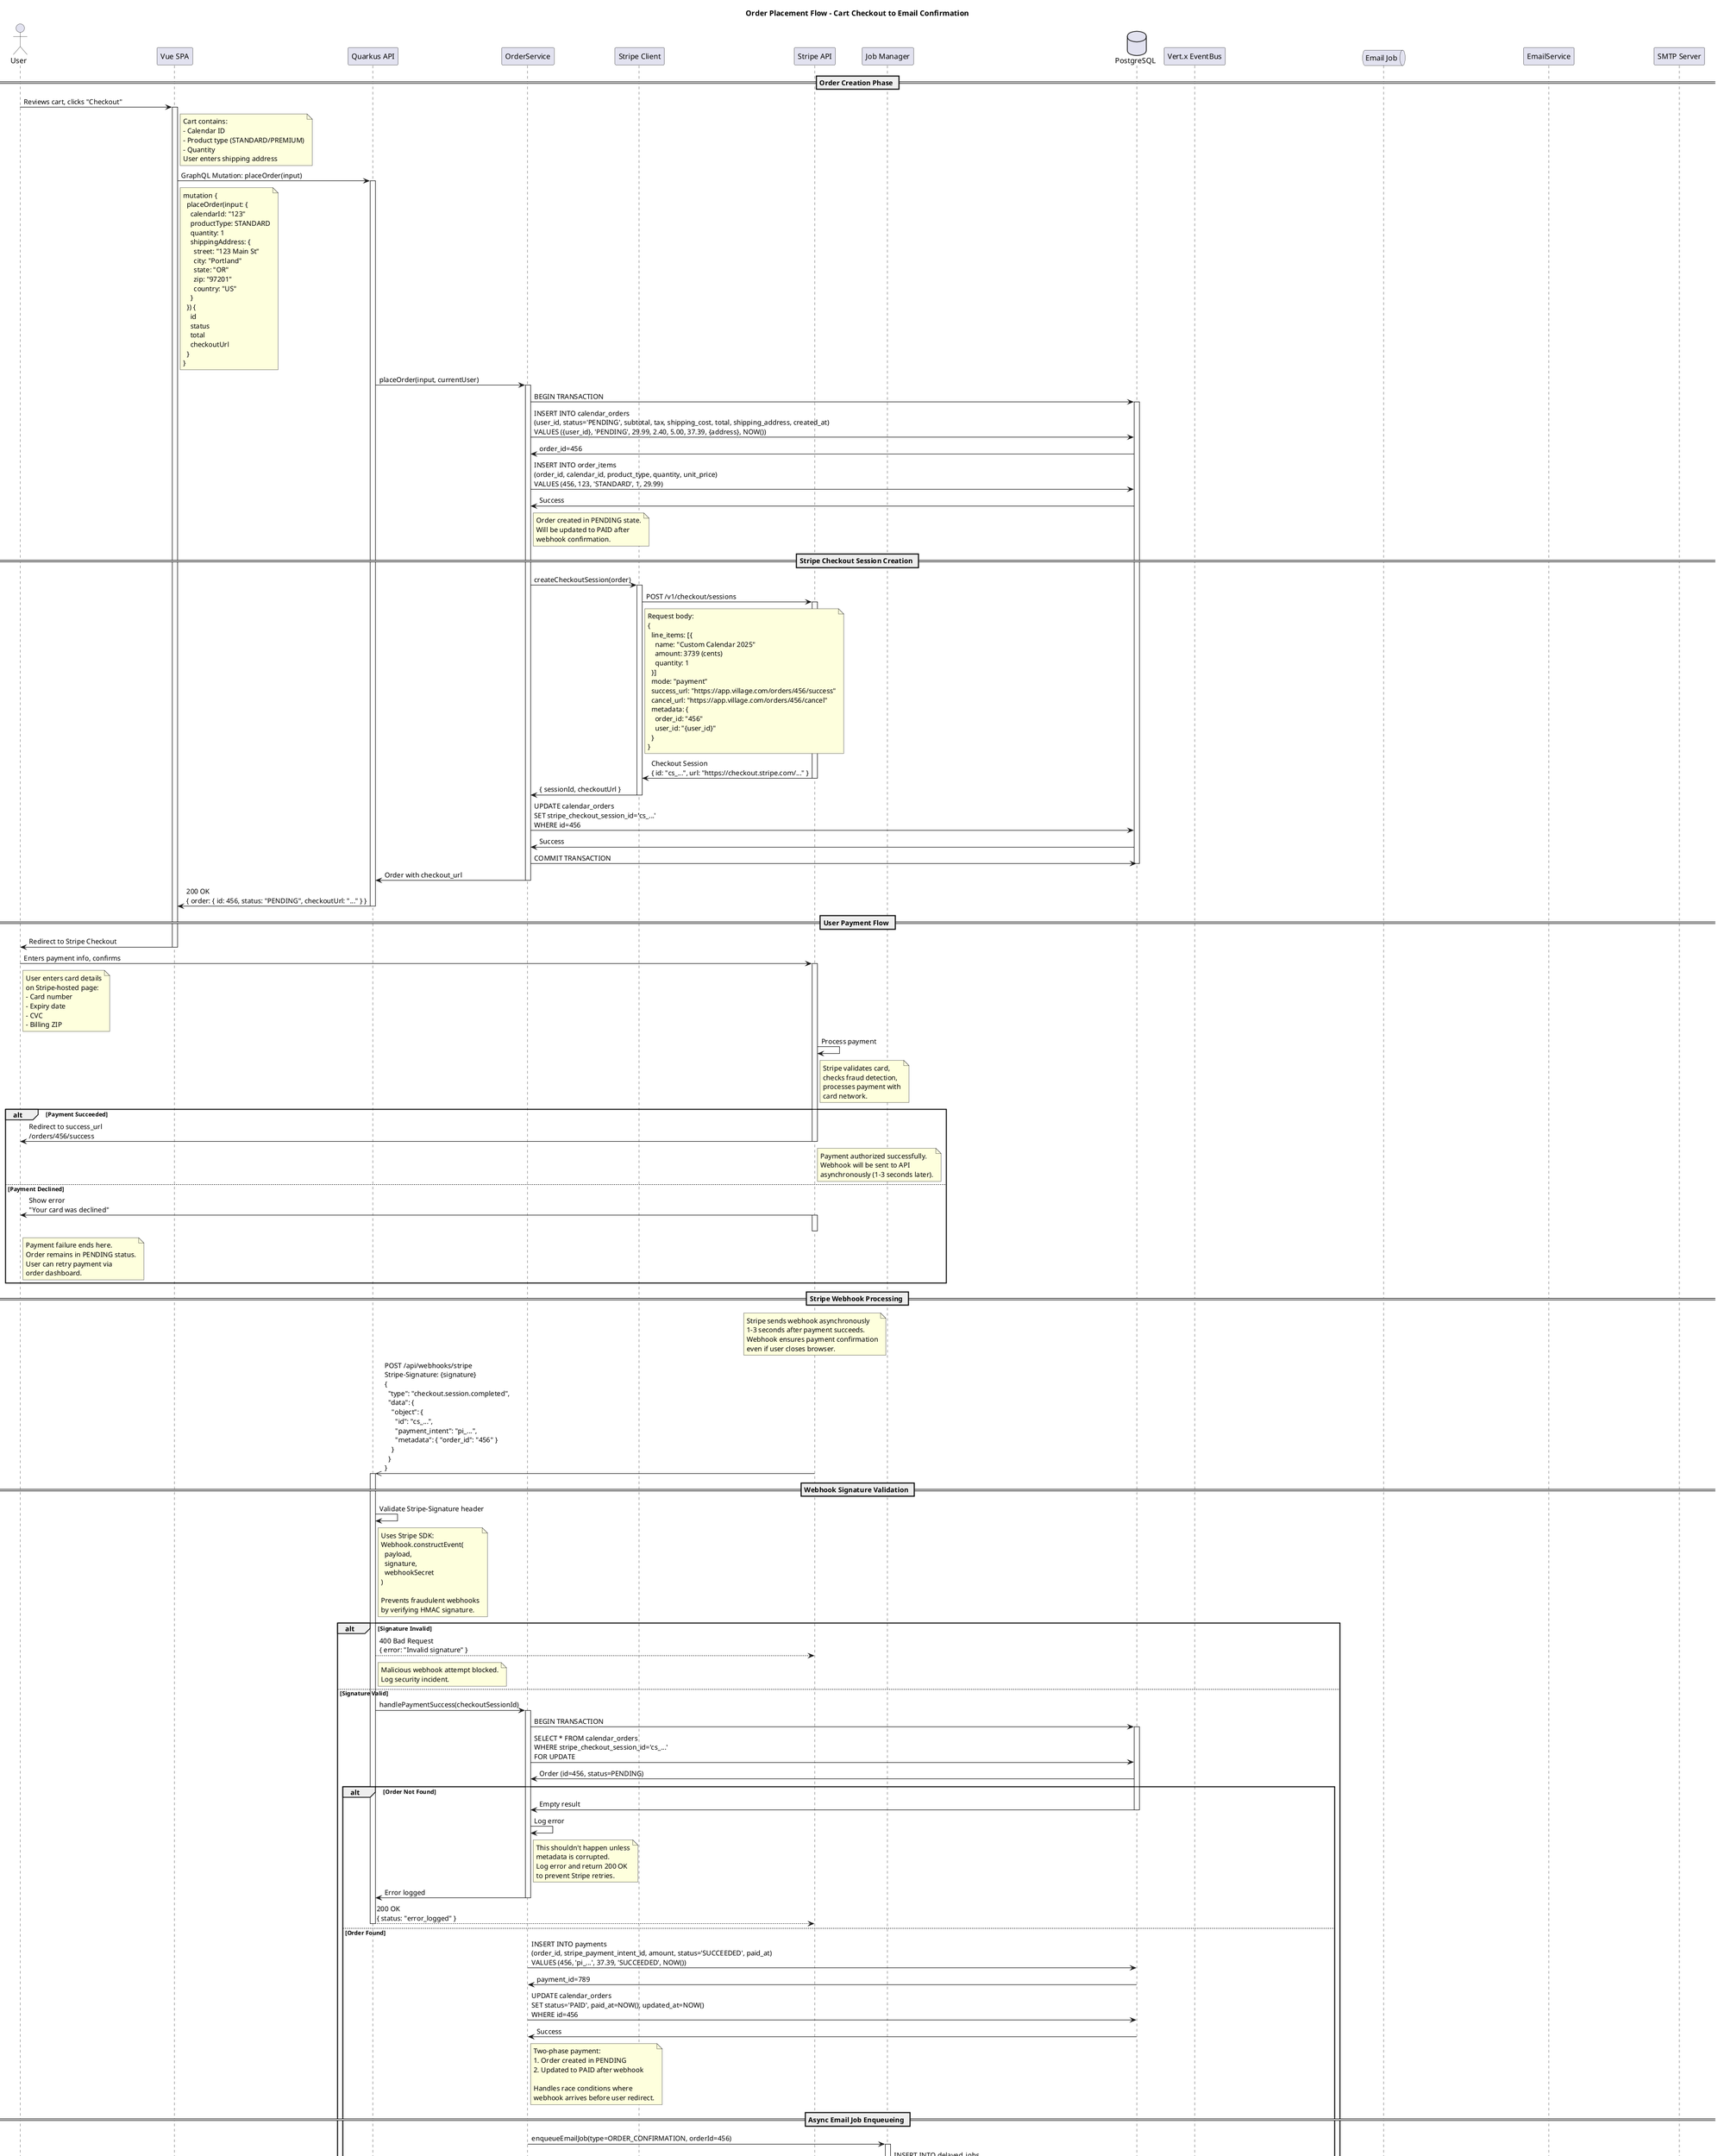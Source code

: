 @startuml
title Order Placement Flow - Cart Checkout to Email Confirmation

' Description: This diagram demonstrates the complete e-commerce workflow from cart checkout
' to payment processing to asynchronous job creation for order confirmation emails.
' Includes Stripe Checkout session creation, webhook validation, and async email job processing.

actor User
participant "Vue SPA" as SPA
participant "Quarkus API" as API
participant "OrderService" as OrderSvc
participant "Stripe Client" as StripeClient
participant "Stripe API" as Stripe
participant "Job Manager" as JobMgr
database "PostgreSQL" as DB
participant "Vert.x EventBus" as EventBus
queue "Email Job" as EmailJob
participant "EmailService" as EmailSvc
participant "SMTP Server" as SMTP

== Order Creation Phase ==

User -> SPA : Reviews cart, clicks "Checkout"
activate SPA
note right of SPA
  Cart contains:
  - Calendar ID
  - Product type (STANDARD/PREMIUM)
  - Quantity
  User enters shipping address
end note

SPA -> API : GraphQL Mutation: placeOrder(input)
activate API
note right of SPA
  mutation {
    placeOrder(input: {
      calendarId: "123"
      productType: STANDARD
      quantity: 1
      shippingAddress: {
        street: "123 Main St"
        city: "Portland"
        state: "OR"
        zip: "97201"
        country: "US"
      }
    }) {
      id
      status
      total
      checkoutUrl
    }
  }
end note

API -> OrderSvc : placeOrder(input, currentUser)
activate OrderSvc

OrderSvc -> DB : BEGIN TRANSACTION
activate DB

OrderSvc -> DB : INSERT INTO calendar_orders\n(user_id, status='PENDING', subtotal, tax, shipping_cost, total, shipping_address, created_at)\nVALUES ({user_id}, 'PENDING', 29.99, 2.40, 5.00, 37.39, {address}, NOW())
DB -> OrderSvc : order_id=456

OrderSvc -> DB : INSERT INTO order_items\n(order_id, calendar_id, product_type, quantity, unit_price)\nVALUES (456, 123, 'STANDARD', 1, 29.99)
DB -> OrderSvc : Success

note right of OrderSvc
  Order created in PENDING state.
  Will be updated to PAID after
  webhook confirmation.
end note

== Stripe Checkout Session Creation ==

OrderSvc -> StripeClient : createCheckoutSession(order)
activate StripeClient

StripeClient -> Stripe : POST /v1/checkout/sessions
activate Stripe
note right of StripeClient
  Request body:
  {
    line_items: [{
      name: "Custom Calendar 2025"
      amount: 3739 (cents)
      quantity: 1
    }]
    mode: "payment"
    success_url: "https://app.village.com/orders/456/success"
    cancel_url: "https://app.village.com/orders/456/cancel"
    metadata: {
      order_id: "456"
      user_id: "{user_id}"
    }
  }
end note

Stripe -> StripeClient : Checkout Session\n{ id: "cs_...", url: "https://checkout.stripe.com/..." }
deactivate Stripe

StripeClient -> OrderSvc : { sessionId, checkoutUrl }
deactivate StripeClient

OrderSvc -> DB : UPDATE calendar_orders\nSET stripe_checkout_session_id='cs_...'\nWHERE id=456
DB -> OrderSvc : Success

OrderSvc -> DB : COMMIT TRANSACTION
deactivate DB

OrderSvc -> API : Order with checkout_url
deactivate OrderSvc

API -> SPA : 200 OK\n{ order: { id: 456, status: "PENDING", checkoutUrl: "..." } }
deactivate API

== User Payment Flow ==

SPA -> User : Redirect to Stripe Checkout
deactivate SPA

User -> Stripe : Enters payment info, confirms
activate Stripe
note right of User
  User enters card details
  on Stripe-hosted page:
  - Card number
  - Expiry date
  - CVC
  - Billing ZIP
end note

Stripe -> Stripe : Process payment
note right of Stripe
  Stripe validates card,
  checks fraud detection,
  processes payment with
  card network.
end note

alt Payment Succeeded
  Stripe -> User : Redirect to success_url\n/orders/456/success
  deactivate Stripe

  note right of Stripe
    Payment authorized successfully.
    Webhook will be sent to API
    asynchronously (1-3 seconds later).
  end note

else Payment Declined
  Stripe -> User : Show error\n"Your card was declined"
  activate Stripe
  deactivate Stripe

  note right of User
    Payment failure ends here.
    Order remains in PENDING status.
    User can retry payment via
    order dashboard.
  end note
end

== Stripe Webhook Processing ==

note over Stripe
  Stripe sends webhook asynchronously
  1-3 seconds after payment succeeds.
  Webhook ensures payment confirmation
  even if user closes browser.
end note

Stripe ->> API : POST /api/webhooks/stripe\nStripe-Signature: {signature}\n{\n  "type": "checkout.session.completed",\n  "data": {\n    "object": {\n      "id": "cs_...",\n      "payment_intent": "pi_...",\n      "metadata": { "order_id": "456" }\n    }\n  }\n}
activate API

== Webhook Signature Validation ==

API -> API : Validate Stripe-Signature header
note right of API
  Uses Stripe SDK:
  Webhook.constructEvent(
    payload,
    signature,
    webhookSecret
  )

  Prevents fraudulent webhooks
  by verifying HMAC signature.
end note

alt Signature Invalid
  API --> Stripe : 400 Bad Request\n{ error: "Invalid signature" }

  note right of API
    Malicious webhook attempt blocked.
    Log security incident.
  end note

else Signature Valid

  API -> OrderSvc : handlePaymentSuccess(checkoutSessionId)
  activate OrderSvc

  OrderSvc -> DB : BEGIN TRANSACTION
  activate DB

  OrderSvc -> DB : SELECT * FROM calendar_orders\nWHERE stripe_checkout_session_id='cs_...'\nFOR UPDATE
  DB -> OrderSvc : Order (id=456, status=PENDING)

  alt Order Not Found
    DB -> OrderSvc : Empty result
    deactivate DB

    OrderSvc -> OrderSvc : Log error
    note right of OrderSvc
      This shouldn't happen unless
      metadata is corrupted.
      Log error and return 200 OK
      to prevent Stripe retries.
    end note

    OrderSvc -> API : Error logged
    deactivate OrderSvc

    API --> Stripe : 200 OK\n{ status: "error_logged" }
    deactivate API

  else Order Found

    OrderSvc -> DB : INSERT INTO payments\n(order_id, stripe_payment_intent_id, amount, status='SUCCEEDED', paid_at)\nVALUES (456, 'pi_...', 37.39, 'SUCCEEDED', NOW())
    DB -> OrderSvc : payment_id=789

    OrderSvc -> DB : UPDATE calendar_orders\nSET status='PAID', paid_at=NOW(), updated_at=NOW()\nWHERE id=456
    DB -> OrderSvc : Success

    note right of OrderSvc
      Two-phase payment:
      1. Order created in PENDING
      2. Updated to PAID after webhook

      Handles race conditions where
      webhook arrives before user redirect.
    end note

    == Async Email Job Enqueueing ==

    OrderSvc -> JobMgr : enqueueEmailJob(type=ORDER_CONFIRMATION, orderId=456)
    activate JobMgr

    JobMgr -> DB : INSERT INTO delayed_jobs\n(job_type, payload, priority, status, run_at, created_at)\nVALUES ('OrderEmailJob', '{"orderId":456}', 10, 'PENDING', NOW(), NOW())
    DB -> JobMgr : job_id=999

    note right of JobMgr
      Email sent asynchronously to prevent
      SMTP latency from blocking webhook response.
      Priority=10 (HIGH) ensures fast processing.
    end note

    JobMgr -> EventBus : publish("jobs.new", jobId=999)
    activate EventBus
    note right of EventBus
      Vert.x EventBus notifies
      job worker pods of new job.
      Workers listen on "jobs.new" channel.
    end note
    deactivate EventBus

    JobMgr -> OrderSvc : Job enqueued (id=999)
    deactivate JobMgr

    OrderSvc -> DB : COMMIT TRANSACTION
    deactivate DB

    OrderSvc -> API : Payment processed successfully
    deactivate OrderSvc

    API --> Stripe : 200 OK\n{ status: "success" }
    deactivate API

    note right of Stripe
      Webhook acknowledged.
      Stripe will not retry.
    end note
  end
end

== Background Email Delivery ==

note over EmailJob
  Job worker pod receives EventBus event
  and claims job from queue.
end note

EventBus -> EmailJob : Event: "jobs.new", jobId=999
activate EmailJob

EmailJob -> DB : SELECT * FROM delayed_jobs\nWHERE id=999\nFOR UPDATE SKIP LOCKED
activate DB
DB -> EmailJob : DelayedJob (status=PENDING)

EmailJob -> DB : UPDATE delayed_jobs\nSET status='IN_PROGRESS', locked_at=NOW(), locked_by='worker-pod-3'\nWHERE id=999
DB -> EmailJob : Success
deactivate DB

EmailJob -> DB : SELECT o.*, u.email, u.display_name, c.title, c.pdf_url\nFROM calendar_orders o\nJOIN calendar_users u ON o.user_id = u.id\nJOIN user_calendars c ON o.calendar_id = c.id\nWHERE o.id=456
activate DB
DB -> EmailJob : Order with user and calendar info
deactivate DB

EmailJob -> EmailJob : Compose order confirmation email
note right of EmailJob
  Use Qute template:
  Templates.orderConfirmation(order)

  Email includes:
  - Order details and total
  - Calendar preview image
  - Shipping address
  - PDF download link
  - Estimated delivery date
end note

EmailJob -> EmailSvc : sendHtmlEmail(from, to, subject, htmlContent)
activate EmailSvc

EmailSvc -> SMTP : SMTP transaction\nFROM: orders@villagecompute.com\nTO: user@example.com\nSubject: Order Confirmation #456
activate SMTP

alt SMTP Success
  SMTP -> EmailSvc : 250 OK (Message accepted)
  deactivate SMTP

  EmailSvc -> EmailJob : Success
  deactivate EmailSvc

  EmailJob -> DB : UPDATE delayed_jobs\nSET status='COMPLETED', completed_at=NOW()\nWHERE id=999
  activate DB
  DB -> EmailJob : Success
  deactivate DB

  note right of EmailJob
    Email sent successfully.
    Customer receives order
    confirmation in inbox.
  end note

  deactivate EmailJob

else SMTP Failure
  SMTP -> EmailSvc : Error: Connection timeout
  activate SMTP
  deactivate SMTP

  EmailSvc -> EmailJob : Exception
  activate EmailSvc
  deactivate EmailSvc

  EmailJob -> DB : UPDATE delayed_jobs\nSET status='FAILED', attempts=attempts+1,\nrun_at=NOW() + exponential_backoff,\nerror_message='SMTP timeout'\nWHERE id=999
  activate DB
  DB -> EmailJob : Success
  deactivate DB

  note right of EmailJob
    Job will retry with exponential backoff:
    Delay = 5 seconds + (attempts^4)
    Max retries: 25 attempts over 7 days

    Admin monitoring alert triggered
    if attempts > 5.
  end note

  deactivate EmailJob
end

== User Order Status Polling ==

User -> SPA : Returns from Stripe, views order page
activate SPA

SPA -> API : GraphQL Query: order(id: 456)
activate API

API -> DB : SELECT * FROM calendar_orders WHERE id=456
activate DB
DB -> API : Order (status=PAID)
deactivate DB

API -> SPA : { order: { id: 456, status: "PAID", total: 37.39 } }
deactivate API

SPA -> User : Show "Order confirmed! Check your email."
deactivate SPA

note right of User
  User sees confirmation on website
  and receives email confirmation
  within 1-2 minutes.
end note

== Error Scenarios Summary ==

note over API, SMTP
  **Critical Error Handling:**

  1. **Stripe API Failure** (checkout session creation):
     - OrderService catches exception
     - Returns 503 Service Unavailable to client
     - User shown: "Payment system temporarily unavailable"

  2. **Webhook Signature Validation Failure**:
     - Returns 400 Bad Request
     - Logs security incident
     - Prevents fraudulent payment confirmations

  3. **Order Not Found in Webhook**:
     - Logs error with checkout session ID
     - Returns 200 OK (prevent Stripe retries)
     - Admin investigates via monitoring

  4. **Email Delivery Failure**:
     - Job marked FAILED with retry
     - Exponential backoff up to 7 days
     - Admin alerted after 5 failures
     - User can view order status on website

  5. **Database Transaction Failure**:
     - Rollback triggered automatically
     - Order remains in PENDING state
     - User can retry checkout
end note

@enduml
